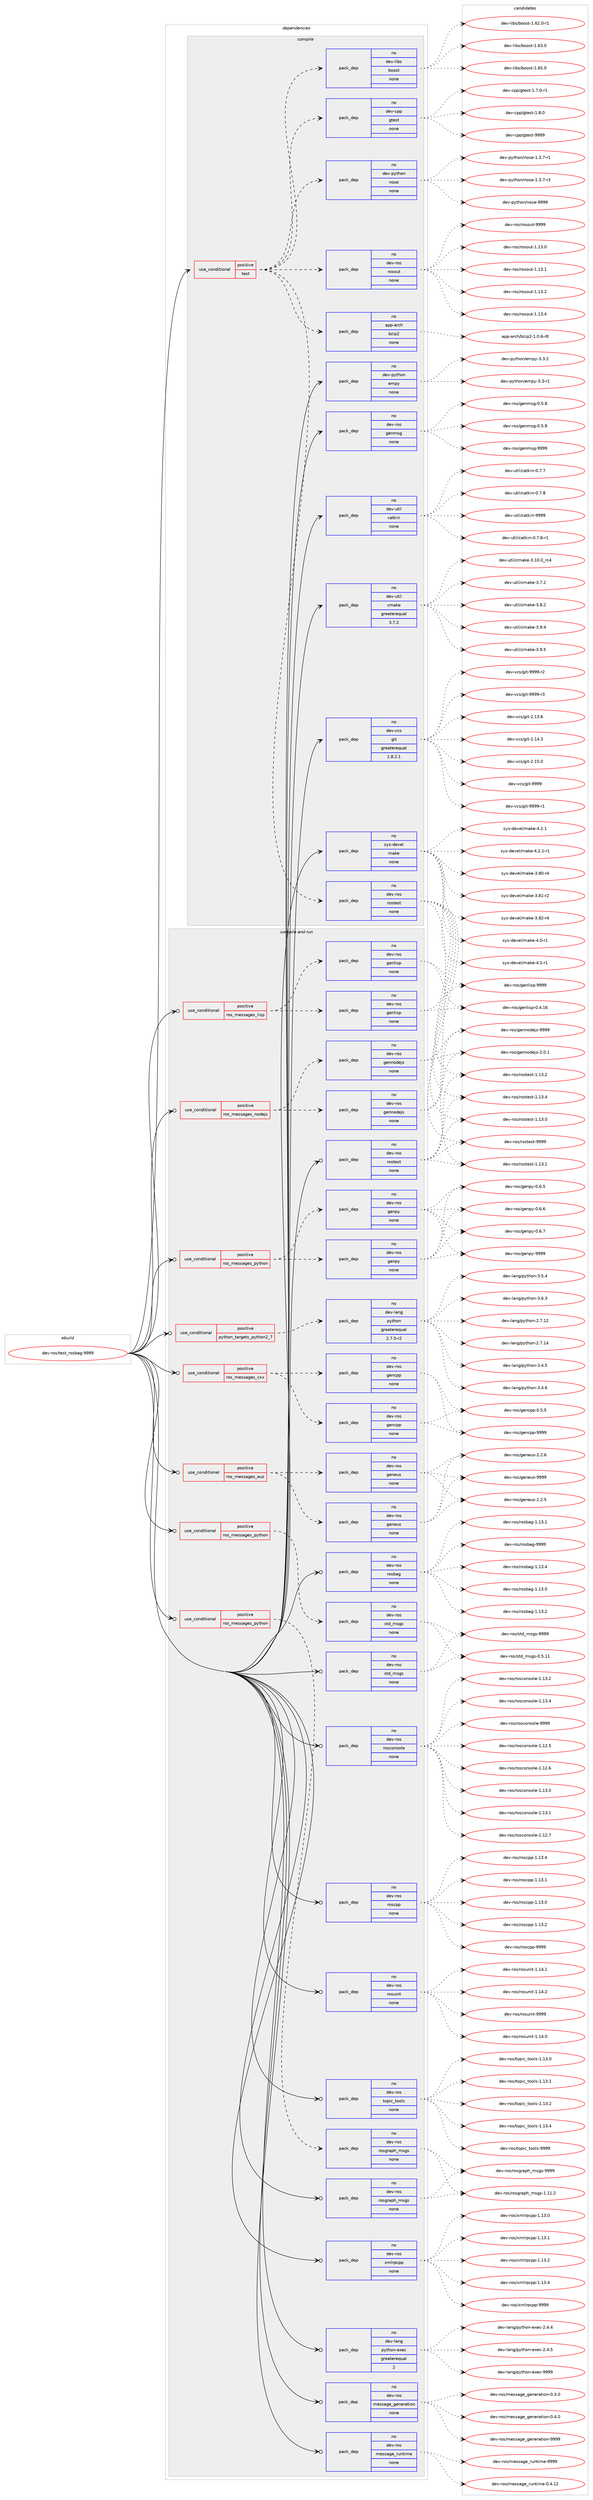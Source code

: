 digraph prolog {

# *************
# Graph options
# *************

newrank=true;
concentrate=true;
compound=true;
graph [rankdir=LR,fontname=Helvetica,fontsize=10,ranksep=1.5];#, ranksep=2.5, nodesep=0.2];
edge  [arrowhead=vee];
node  [fontname=Helvetica,fontsize=10];

# **********
# The ebuild
# **********

subgraph cluster_leftcol {
color=gray;
rank=same;
label=<<i>ebuild</i>>;
id [label="dev-ros/test_rosbag-9999", color=red, width=4, href="../dev-ros/test_rosbag-9999.svg"];
}

# ****************
# The dependencies
# ****************

subgraph cluster_midcol {
color=gray;
label=<<i>dependencies</i>>;
subgraph cluster_compile {
fillcolor="#eeeeee";
style=filled;
label=<<i>compile</i>>;
subgraph cond47487 {
dependency215840 [label=<<TABLE BORDER="0" CELLBORDER="1" CELLSPACING="0" CELLPADDING="4"><TR><TD ROWSPAN="3" CELLPADDING="10">use_conditional</TD></TR><TR><TD>positive</TD></TR><TR><TD>test</TD></TR></TABLE>>, shape=none, color=red];
subgraph pack164363 {
dependency215841 [label=<<TABLE BORDER="0" CELLBORDER="1" CELLSPACING="0" CELLPADDING="4" WIDTH="220"><TR><TD ROWSPAN="6" CELLPADDING="30">pack_dep</TD></TR><TR><TD WIDTH="110">no</TD></TR><TR><TD>dev-libs</TD></TR><TR><TD>boost</TD></TR><TR><TD>none</TD></TR><TR><TD></TD></TR></TABLE>>, shape=none, color=blue];
}
dependency215840:e -> dependency215841:w [weight=20,style="dashed",arrowhead="vee"];
subgraph pack164364 {
dependency215842 [label=<<TABLE BORDER="0" CELLBORDER="1" CELLSPACING="0" CELLPADDING="4" WIDTH="220"><TR><TD ROWSPAN="6" CELLPADDING="30">pack_dep</TD></TR><TR><TD WIDTH="110">no</TD></TR><TR><TD>app-arch</TD></TR><TR><TD>bzip2</TD></TR><TR><TD>none</TD></TR><TR><TD></TD></TR></TABLE>>, shape=none, color=blue];
}
dependency215840:e -> dependency215842:w [weight=20,style="dashed",arrowhead="vee"];
subgraph pack164365 {
dependency215843 [label=<<TABLE BORDER="0" CELLBORDER="1" CELLSPACING="0" CELLPADDING="4" WIDTH="220"><TR><TD ROWSPAN="6" CELLPADDING="30">pack_dep</TD></TR><TR><TD WIDTH="110">no</TD></TR><TR><TD>dev-ros</TD></TR><TR><TD>rosout</TD></TR><TR><TD>none</TD></TR><TR><TD></TD></TR></TABLE>>, shape=none, color=blue];
}
dependency215840:e -> dependency215843:w [weight=20,style="dashed",arrowhead="vee"];
subgraph pack164366 {
dependency215844 [label=<<TABLE BORDER="0" CELLBORDER="1" CELLSPACING="0" CELLPADDING="4" WIDTH="220"><TR><TD ROWSPAN="6" CELLPADDING="30">pack_dep</TD></TR><TR><TD WIDTH="110">no</TD></TR><TR><TD>dev-python</TD></TR><TR><TD>nose</TD></TR><TR><TD>none</TD></TR><TR><TD></TD></TR></TABLE>>, shape=none, color=blue];
}
dependency215840:e -> dependency215844:w [weight=20,style="dashed",arrowhead="vee"];
subgraph pack164367 {
dependency215845 [label=<<TABLE BORDER="0" CELLBORDER="1" CELLSPACING="0" CELLPADDING="4" WIDTH="220"><TR><TD ROWSPAN="6" CELLPADDING="30">pack_dep</TD></TR><TR><TD WIDTH="110">no</TD></TR><TR><TD>dev-ros</TD></TR><TR><TD>rostest</TD></TR><TR><TD>none</TD></TR><TR><TD></TD></TR></TABLE>>, shape=none, color=blue];
}
dependency215840:e -> dependency215845:w [weight=20,style="dashed",arrowhead="vee"];
subgraph pack164368 {
dependency215846 [label=<<TABLE BORDER="0" CELLBORDER="1" CELLSPACING="0" CELLPADDING="4" WIDTH="220"><TR><TD ROWSPAN="6" CELLPADDING="30">pack_dep</TD></TR><TR><TD WIDTH="110">no</TD></TR><TR><TD>dev-cpp</TD></TR><TR><TD>gtest</TD></TR><TR><TD>none</TD></TR><TR><TD></TD></TR></TABLE>>, shape=none, color=blue];
}
dependency215840:e -> dependency215846:w [weight=20,style="dashed",arrowhead="vee"];
}
id:e -> dependency215840:w [weight=20,style="solid",arrowhead="vee"];
subgraph pack164369 {
dependency215847 [label=<<TABLE BORDER="0" CELLBORDER="1" CELLSPACING="0" CELLPADDING="4" WIDTH="220"><TR><TD ROWSPAN="6" CELLPADDING="30">pack_dep</TD></TR><TR><TD WIDTH="110">no</TD></TR><TR><TD>dev-python</TD></TR><TR><TD>empy</TD></TR><TR><TD>none</TD></TR><TR><TD></TD></TR></TABLE>>, shape=none, color=blue];
}
id:e -> dependency215847:w [weight=20,style="solid",arrowhead="vee"];
subgraph pack164370 {
dependency215848 [label=<<TABLE BORDER="0" CELLBORDER="1" CELLSPACING="0" CELLPADDING="4" WIDTH="220"><TR><TD ROWSPAN="6" CELLPADDING="30">pack_dep</TD></TR><TR><TD WIDTH="110">no</TD></TR><TR><TD>dev-ros</TD></TR><TR><TD>genmsg</TD></TR><TR><TD>none</TD></TR><TR><TD></TD></TR></TABLE>>, shape=none, color=blue];
}
id:e -> dependency215848:w [weight=20,style="solid",arrowhead="vee"];
subgraph pack164371 {
dependency215849 [label=<<TABLE BORDER="0" CELLBORDER="1" CELLSPACING="0" CELLPADDING="4" WIDTH="220"><TR><TD ROWSPAN="6" CELLPADDING="30">pack_dep</TD></TR><TR><TD WIDTH="110">no</TD></TR><TR><TD>dev-util</TD></TR><TR><TD>catkin</TD></TR><TR><TD>none</TD></TR><TR><TD></TD></TR></TABLE>>, shape=none, color=blue];
}
id:e -> dependency215849:w [weight=20,style="solid",arrowhead="vee"];
subgraph pack164372 {
dependency215850 [label=<<TABLE BORDER="0" CELLBORDER="1" CELLSPACING="0" CELLPADDING="4" WIDTH="220"><TR><TD ROWSPAN="6" CELLPADDING="30">pack_dep</TD></TR><TR><TD WIDTH="110">no</TD></TR><TR><TD>dev-util</TD></TR><TR><TD>cmake</TD></TR><TR><TD>greaterequal</TD></TR><TR><TD>3.7.2</TD></TR></TABLE>>, shape=none, color=blue];
}
id:e -> dependency215850:w [weight=20,style="solid",arrowhead="vee"];
subgraph pack164373 {
dependency215851 [label=<<TABLE BORDER="0" CELLBORDER="1" CELLSPACING="0" CELLPADDING="4" WIDTH="220"><TR><TD ROWSPAN="6" CELLPADDING="30">pack_dep</TD></TR><TR><TD WIDTH="110">no</TD></TR><TR><TD>dev-vcs</TD></TR><TR><TD>git</TD></TR><TR><TD>greaterequal</TD></TR><TR><TD>1.8.2.1</TD></TR></TABLE>>, shape=none, color=blue];
}
id:e -> dependency215851:w [weight=20,style="solid",arrowhead="vee"];
subgraph pack164374 {
dependency215852 [label=<<TABLE BORDER="0" CELLBORDER="1" CELLSPACING="0" CELLPADDING="4" WIDTH="220"><TR><TD ROWSPAN="6" CELLPADDING="30">pack_dep</TD></TR><TR><TD WIDTH="110">no</TD></TR><TR><TD>sys-devel</TD></TR><TR><TD>make</TD></TR><TR><TD>none</TD></TR><TR><TD></TD></TR></TABLE>>, shape=none, color=blue];
}
id:e -> dependency215852:w [weight=20,style="solid",arrowhead="vee"];
}
subgraph cluster_compileandrun {
fillcolor="#eeeeee";
style=filled;
label=<<i>compile and run</i>>;
subgraph cond47488 {
dependency215853 [label=<<TABLE BORDER="0" CELLBORDER="1" CELLSPACING="0" CELLPADDING="4"><TR><TD ROWSPAN="3" CELLPADDING="10">use_conditional</TD></TR><TR><TD>positive</TD></TR><TR><TD>python_targets_python2_7</TD></TR></TABLE>>, shape=none, color=red];
subgraph pack164375 {
dependency215854 [label=<<TABLE BORDER="0" CELLBORDER="1" CELLSPACING="0" CELLPADDING="4" WIDTH="220"><TR><TD ROWSPAN="6" CELLPADDING="30">pack_dep</TD></TR><TR><TD WIDTH="110">no</TD></TR><TR><TD>dev-lang</TD></TR><TR><TD>python</TD></TR><TR><TD>greaterequal</TD></TR><TR><TD>2.7.5-r2</TD></TR></TABLE>>, shape=none, color=blue];
}
dependency215853:e -> dependency215854:w [weight=20,style="dashed",arrowhead="vee"];
}
id:e -> dependency215853:w [weight=20,style="solid",arrowhead="odotvee"];
subgraph cond47489 {
dependency215855 [label=<<TABLE BORDER="0" CELLBORDER="1" CELLSPACING="0" CELLPADDING="4"><TR><TD ROWSPAN="3" CELLPADDING="10">use_conditional</TD></TR><TR><TD>positive</TD></TR><TR><TD>ros_messages_cxx</TD></TR></TABLE>>, shape=none, color=red];
subgraph pack164376 {
dependency215856 [label=<<TABLE BORDER="0" CELLBORDER="1" CELLSPACING="0" CELLPADDING="4" WIDTH="220"><TR><TD ROWSPAN="6" CELLPADDING="30">pack_dep</TD></TR><TR><TD WIDTH="110">no</TD></TR><TR><TD>dev-ros</TD></TR><TR><TD>gencpp</TD></TR><TR><TD>none</TD></TR><TR><TD></TD></TR></TABLE>>, shape=none, color=blue];
}
dependency215855:e -> dependency215856:w [weight=20,style="dashed",arrowhead="vee"];
subgraph pack164377 {
dependency215857 [label=<<TABLE BORDER="0" CELLBORDER="1" CELLSPACING="0" CELLPADDING="4" WIDTH="220"><TR><TD ROWSPAN="6" CELLPADDING="30">pack_dep</TD></TR><TR><TD WIDTH="110">no</TD></TR><TR><TD>dev-ros</TD></TR><TR><TD>gencpp</TD></TR><TR><TD>none</TD></TR><TR><TD></TD></TR></TABLE>>, shape=none, color=blue];
}
dependency215855:e -> dependency215857:w [weight=20,style="dashed",arrowhead="vee"];
}
id:e -> dependency215855:w [weight=20,style="solid",arrowhead="odotvee"];
subgraph cond47490 {
dependency215858 [label=<<TABLE BORDER="0" CELLBORDER="1" CELLSPACING="0" CELLPADDING="4"><TR><TD ROWSPAN="3" CELLPADDING="10">use_conditional</TD></TR><TR><TD>positive</TD></TR><TR><TD>ros_messages_eus</TD></TR></TABLE>>, shape=none, color=red];
subgraph pack164378 {
dependency215859 [label=<<TABLE BORDER="0" CELLBORDER="1" CELLSPACING="0" CELLPADDING="4" WIDTH="220"><TR><TD ROWSPAN="6" CELLPADDING="30">pack_dep</TD></TR><TR><TD WIDTH="110">no</TD></TR><TR><TD>dev-ros</TD></TR><TR><TD>geneus</TD></TR><TR><TD>none</TD></TR><TR><TD></TD></TR></TABLE>>, shape=none, color=blue];
}
dependency215858:e -> dependency215859:w [weight=20,style="dashed",arrowhead="vee"];
subgraph pack164379 {
dependency215860 [label=<<TABLE BORDER="0" CELLBORDER="1" CELLSPACING="0" CELLPADDING="4" WIDTH="220"><TR><TD ROWSPAN="6" CELLPADDING="30">pack_dep</TD></TR><TR><TD WIDTH="110">no</TD></TR><TR><TD>dev-ros</TD></TR><TR><TD>geneus</TD></TR><TR><TD>none</TD></TR><TR><TD></TD></TR></TABLE>>, shape=none, color=blue];
}
dependency215858:e -> dependency215860:w [weight=20,style="dashed",arrowhead="vee"];
}
id:e -> dependency215858:w [weight=20,style="solid",arrowhead="odotvee"];
subgraph cond47491 {
dependency215861 [label=<<TABLE BORDER="0" CELLBORDER="1" CELLSPACING="0" CELLPADDING="4"><TR><TD ROWSPAN="3" CELLPADDING="10">use_conditional</TD></TR><TR><TD>positive</TD></TR><TR><TD>ros_messages_lisp</TD></TR></TABLE>>, shape=none, color=red];
subgraph pack164380 {
dependency215862 [label=<<TABLE BORDER="0" CELLBORDER="1" CELLSPACING="0" CELLPADDING="4" WIDTH="220"><TR><TD ROWSPAN="6" CELLPADDING="30">pack_dep</TD></TR><TR><TD WIDTH="110">no</TD></TR><TR><TD>dev-ros</TD></TR><TR><TD>genlisp</TD></TR><TR><TD>none</TD></TR><TR><TD></TD></TR></TABLE>>, shape=none, color=blue];
}
dependency215861:e -> dependency215862:w [weight=20,style="dashed",arrowhead="vee"];
subgraph pack164381 {
dependency215863 [label=<<TABLE BORDER="0" CELLBORDER="1" CELLSPACING="0" CELLPADDING="4" WIDTH="220"><TR><TD ROWSPAN="6" CELLPADDING="30">pack_dep</TD></TR><TR><TD WIDTH="110">no</TD></TR><TR><TD>dev-ros</TD></TR><TR><TD>genlisp</TD></TR><TR><TD>none</TD></TR><TR><TD></TD></TR></TABLE>>, shape=none, color=blue];
}
dependency215861:e -> dependency215863:w [weight=20,style="dashed",arrowhead="vee"];
}
id:e -> dependency215861:w [weight=20,style="solid",arrowhead="odotvee"];
subgraph cond47492 {
dependency215864 [label=<<TABLE BORDER="0" CELLBORDER="1" CELLSPACING="0" CELLPADDING="4"><TR><TD ROWSPAN="3" CELLPADDING="10">use_conditional</TD></TR><TR><TD>positive</TD></TR><TR><TD>ros_messages_nodejs</TD></TR></TABLE>>, shape=none, color=red];
subgraph pack164382 {
dependency215865 [label=<<TABLE BORDER="0" CELLBORDER="1" CELLSPACING="0" CELLPADDING="4" WIDTH="220"><TR><TD ROWSPAN="6" CELLPADDING="30">pack_dep</TD></TR><TR><TD WIDTH="110">no</TD></TR><TR><TD>dev-ros</TD></TR><TR><TD>gennodejs</TD></TR><TR><TD>none</TD></TR><TR><TD></TD></TR></TABLE>>, shape=none, color=blue];
}
dependency215864:e -> dependency215865:w [weight=20,style="dashed",arrowhead="vee"];
subgraph pack164383 {
dependency215866 [label=<<TABLE BORDER="0" CELLBORDER="1" CELLSPACING="0" CELLPADDING="4" WIDTH="220"><TR><TD ROWSPAN="6" CELLPADDING="30">pack_dep</TD></TR><TR><TD WIDTH="110">no</TD></TR><TR><TD>dev-ros</TD></TR><TR><TD>gennodejs</TD></TR><TR><TD>none</TD></TR><TR><TD></TD></TR></TABLE>>, shape=none, color=blue];
}
dependency215864:e -> dependency215866:w [weight=20,style="dashed",arrowhead="vee"];
}
id:e -> dependency215864:w [weight=20,style="solid",arrowhead="odotvee"];
subgraph cond47493 {
dependency215867 [label=<<TABLE BORDER="0" CELLBORDER="1" CELLSPACING="0" CELLPADDING="4"><TR><TD ROWSPAN="3" CELLPADDING="10">use_conditional</TD></TR><TR><TD>positive</TD></TR><TR><TD>ros_messages_python</TD></TR></TABLE>>, shape=none, color=red];
subgraph pack164384 {
dependency215868 [label=<<TABLE BORDER="0" CELLBORDER="1" CELLSPACING="0" CELLPADDING="4" WIDTH="220"><TR><TD ROWSPAN="6" CELLPADDING="30">pack_dep</TD></TR><TR><TD WIDTH="110">no</TD></TR><TR><TD>dev-ros</TD></TR><TR><TD>genpy</TD></TR><TR><TD>none</TD></TR><TR><TD></TD></TR></TABLE>>, shape=none, color=blue];
}
dependency215867:e -> dependency215868:w [weight=20,style="dashed",arrowhead="vee"];
subgraph pack164385 {
dependency215869 [label=<<TABLE BORDER="0" CELLBORDER="1" CELLSPACING="0" CELLPADDING="4" WIDTH="220"><TR><TD ROWSPAN="6" CELLPADDING="30">pack_dep</TD></TR><TR><TD WIDTH="110">no</TD></TR><TR><TD>dev-ros</TD></TR><TR><TD>genpy</TD></TR><TR><TD>none</TD></TR><TR><TD></TD></TR></TABLE>>, shape=none, color=blue];
}
dependency215867:e -> dependency215869:w [weight=20,style="dashed",arrowhead="vee"];
}
id:e -> dependency215867:w [weight=20,style="solid",arrowhead="odotvee"];
subgraph cond47494 {
dependency215870 [label=<<TABLE BORDER="0" CELLBORDER="1" CELLSPACING="0" CELLPADDING="4"><TR><TD ROWSPAN="3" CELLPADDING="10">use_conditional</TD></TR><TR><TD>positive</TD></TR><TR><TD>ros_messages_python</TD></TR></TABLE>>, shape=none, color=red];
subgraph pack164386 {
dependency215871 [label=<<TABLE BORDER="0" CELLBORDER="1" CELLSPACING="0" CELLPADDING="4" WIDTH="220"><TR><TD ROWSPAN="6" CELLPADDING="30">pack_dep</TD></TR><TR><TD WIDTH="110">no</TD></TR><TR><TD>dev-ros</TD></TR><TR><TD>rosgraph_msgs</TD></TR><TR><TD>none</TD></TR><TR><TD></TD></TR></TABLE>>, shape=none, color=blue];
}
dependency215870:e -> dependency215871:w [weight=20,style="dashed",arrowhead="vee"];
}
id:e -> dependency215870:w [weight=20,style="solid",arrowhead="odotvee"];
subgraph cond47495 {
dependency215872 [label=<<TABLE BORDER="0" CELLBORDER="1" CELLSPACING="0" CELLPADDING="4"><TR><TD ROWSPAN="3" CELLPADDING="10">use_conditional</TD></TR><TR><TD>positive</TD></TR><TR><TD>ros_messages_python</TD></TR></TABLE>>, shape=none, color=red];
subgraph pack164387 {
dependency215873 [label=<<TABLE BORDER="0" CELLBORDER="1" CELLSPACING="0" CELLPADDING="4" WIDTH="220"><TR><TD ROWSPAN="6" CELLPADDING="30">pack_dep</TD></TR><TR><TD WIDTH="110">no</TD></TR><TR><TD>dev-ros</TD></TR><TR><TD>std_msgs</TD></TR><TR><TD>none</TD></TR><TR><TD></TD></TR></TABLE>>, shape=none, color=blue];
}
dependency215872:e -> dependency215873:w [weight=20,style="dashed",arrowhead="vee"];
}
id:e -> dependency215872:w [weight=20,style="solid",arrowhead="odotvee"];
subgraph pack164388 {
dependency215874 [label=<<TABLE BORDER="0" CELLBORDER="1" CELLSPACING="0" CELLPADDING="4" WIDTH="220"><TR><TD ROWSPAN="6" CELLPADDING="30">pack_dep</TD></TR><TR><TD WIDTH="110">no</TD></TR><TR><TD>dev-lang</TD></TR><TR><TD>python-exec</TD></TR><TR><TD>greaterequal</TD></TR><TR><TD>2</TD></TR></TABLE>>, shape=none, color=blue];
}
id:e -> dependency215874:w [weight=20,style="solid",arrowhead="odotvee"];
subgraph pack164389 {
dependency215875 [label=<<TABLE BORDER="0" CELLBORDER="1" CELLSPACING="0" CELLPADDING="4" WIDTH="220"><TR><TD ROWSPAN="6" CELLPADDING="30">pack_dep</TD></TR><TR><TD WIDTH="110">no</TD></TR><TR><TD>dev-ros</TD></TR><TR><TD>message_generation</TD></TR><TR><TD>none</TD></TR><TR><TD></TD></TR></TABLE>>, shape=none, color=blue];
}
id:e -> dependency215875:w [weight=20,style="solid",arrowhead="odotvee"];
subgraph pack164390 {
dependency215876 [label=<<TABLE BORDER="0" CELLBORDER="1" CELLSPACING="0" CELLPADDING="4" WIDTH="220"><TR><TD ROWSPAN="6" CELLPADDING="30">pack_dep</TD></TR><TR><TD WIDTH="110">no</TD></TR><TR><TD>dev-ros</TD></TR><TR><TD>message_runtime</TD></TR><TR><TD>none</TD></TR><TR><TD></TD></TR></TABLE>>, shape=none, color=blue];
}
id:e -> dependency215876:w [weight=20,style="solid",arrowhead="odotvee"];
subgraph pack164391 {
dependency215877 [label=<<TABLE BORDER="0" CELLBORDER="1" CELLSPACING="0" CELLPADDING="4" WIDTH="220"><TR><TD ROWSPAN="6" CELLPADDING="30">pack_dep</TD></TR><TR><TD WIDTH="110">no</TD></TR><TR><TD>dev-ros</TD></TR><TR><TD>rosbag</TD></TR><TR><TD>none</TD></TR><TR><TD></TD></TR></TABLE>>, shape=none, color=blue];
}
id:e -> dependency215877:w [weight=20,style="solid",arrowhead="odotvee"];
subgraph pack164392 {
dependency215878 [label=<<TABLE BORDER="0" CELLBORDER="1" CELLSPACING="0" CELLPADDING="4" WIDTH="220"><TR><TD ROWSPAN="6" CELLPADDING="30">pack_dep</TD></TR><TR><TD WIDTH="110">no</TD></TR><TR><TD>dev-ros</TD></TR><TR><TD>rosconsole</TD></TR><TR><TD>none</TD></TR><TR><TD></TD></TR></TABLE>>, shape=none, color=blue];
}
id:e -> dependency215878:w [weight=20,style="solid",arrowhead="odotvee"];
subgraph pack164393 {
dependency215879 [label=<<TABLE BORDER="0" CELLBORDER="1" CELLSPACING="0" CELLPADDING="4" WIDTH="220"><TR><TD ROWSPAN="6" CELLPADDING="30">pack_dep</TD></TR><TR><TD WIDTH="110">no</TD></TR><TR><TD>dev-ros</TD></TR><TR><TD>roscpp</TD></TR><TR><TD>none</TD></TR><TR><TD></TD></TR></TABLE>>, shape=none, color=blue];
}
id:e -> dependency215879:w [weight=20,style="solid",arrowhead="odotvee"];
subgraph pack164394 {
dependency215880 [label=<<TABLE BORDER="0" CELLBORDER="1" CELLSPACING="0" CELLPADDING="4" WIDTH="220"><TR><TD ROWSPAN="6" CELLPADDING="30">pack_dep</TD></TR><TR><TD WIDTH="110">no</TD></TR><TR><TD>dev-ros</TD></TR><TR><TD>rosgraph_msgs</TD></TR><TR><TD>none</TD></TR><TR><TD></TD></TR></TABLE>>, shape=none, color=blue];
}
id:e -> dependency215880:w [weight=20,style="solid",arrowhead="odotvee"];
subgraph pack164395 {
dependency215881 [label=<<TABLE BORDER="0" CELLBORDER="1" CELLSPACING="0" CELLPADDING="4" WIDTH="220"><TR><TD ROWSPAN="6" CELLPADDING="30">pack_dep</TD></TR><TR><TD WIDTH="110">no</TD></TR><TR><TD>dev-ros</TD></TR><TR><TD>rostest</TD></TR><TR><TD>none</TD></TR><TR><TD></TD></TR></TABLE>>, shape=none, color=blue];
}
id:e -> dependency215881:w [weight=20,style="solid",arrowhead="odotvee"];
subgraph pack164396 {
dependency215882 [label=<<TABLE BORDER="0" CELLBORDER="1" CELLSPACING="0" CELLPADDING="4" WIDTH="220"><TR><TD ROWSPAN="6" CELLPADDING="30">pack_dep</TD></TR><TR><TD WIDTH="110">no</TD></TR><TR><TD>dev-ros</TD></TR><TR><TD>rosunit</TD></TR><TR><TD>none</TD></TR><TR><TD></TD></TR></TABLE>>, shape=none, color=blue];
}
id:e -> dependency215882:w [weight=20,style="solid",arrowhead="odotvee"];
subgraph pack164397 {
dependency215883 [label=<<TABLE BORDER="0" CELLBORDER="1" CELLSPACING="0" CELLPADDING="4" WIDTH="220"><TR><TD ROWSPAN="6" CELLPADDING="30">pack_dep</TD></TR><TR><TD WIDTH="110">no</TD></TR><TR><TD>dev-ros</TD></TR><TR><TD>std_msgs</TD></TR><TR><TD>none</TD></TR><TR><TD></TD></TR></TABLE>>, shape=none, color=blue];
}
id:e -> dependency215883:w [weight=20,style="solid",arrowhead="odotvee"];
subgraph pack164398 {
dependency215884 [label=<<TABLE BORDER="0" CELLBORDER="1" CELLSPACING="0" CELLPADDING="4" WIDTH="220"><TR><TD ROWSPAN="6" CELLPADDING="30">pack_dep</TD></TR><TR><TD WIDTH="110">no</TD></TR><TR><TD>dev-ros</TD></TR><TR><TD>topic_tools</TD></TR><TR><TD>none</TD></TR><TR><TD></TD></TR></TABLE>>, shape=none, color=blue];
}
id:e -> dependency215884:w [weight=20,style="solid",arrowhead="odotvee"];
subgraph pack164399 {
dependency215885 [label=<<TABLE BORDER="0" CELLBORDER="1" CELLSPACING="0" CELLPADDING="4" WIDTH="220"><TR><TD ROWSPAN="6" CELLPADDING="30">pack_dep</TD></TR><TR><TD WIDTH="110">no</TD></TR><TR><TD>dev-ros</TD></TR><TR><TD>xmlrpcpp</TD></TR><TR><TD>none</TD></TR><TR><TD></TD></TR></TABLE>>, shape=none, color=blue];
}
id:e -> dependency215885:w [weight=20,style="solid",arrowhead="odotvee"];
}
subgraph cluster_run {
fillcolor="#eeeeee";
style=filled;
label=<<i>run</i>>;
}
}

# **************
# The candidates
# **************

subgraph cluster_choices {
rank=same;
color=gray;
label=<<i>candidates</i>>;

subgraph choice164363 {
color=black;
nodesep=1;
choice10010111845108105981154798111111115116454946545046484511449 [label="dev-libs/boost-1.62.0-r1", color=red, width=4,href="../dev-libs/boost-1.62.0-r1.svg"];
choice1001011184510810598115479811111111511645494654514648 [label="dev-libs/boost-1.63.0", color=red, width=4,href="../dev-libs/boost-1.63.0.svg"];
choice1001011184510810598115479811111111511645494654534648 [label="dev-libs/boost-1.65.0", color=red, width=4,href="../dev-libs/boost-1.65.0.svg"];
dependency215841:e -> choice10010111845108105981154798111111115116454946545046484511449:w [style=dotted,weight="100"];
dependency215841:e -> choice1001011184510810598115479811111111511645494654514648:w [style=dotted,weight="100"];
dependency215841:e -> choice1001011184510810598115479811111111511645494654534648:w [style=dotted,weight="100"];
}
subgraph choice164364 {
color=black;
nodesep=1;
choice971121124597114991044798122105112504549464846544511456 [label="app-arch/bzip2-1.0.6-r8", color=red, width=4,href="../app-arch/bzip2-1.0.6-r8.svg"];
dependency215842:e -> choice971121124597114991044798122105112504549464846544511456:w [style=dotted,weight="100"];
}
subgraph choice164365 {
color=black;
nodesep=1;
choice100101118451141111154711411111511111711645494649514648 [label="dev-ros/rosout-1.13.0", color=red, width=4,href="../dev-ros/rosout-1.13.0.svg"];
choice100101118451141111154711411111511111711645494649514649 [label="dev-ros/rosout-1.13.1", color=red, width=4,href="../dev-ros/rosout-1.13.1.svg"];
choice100101118451141111154711411111511111711645494649514650 [label="dev-ros/rosout-1.13.2", color=red, width=4,href="../dev-ros/rosout-1.13.2.svg"];
choice100101118451141111154711411111511111711645494649514652 [label="dev-ros/rosout-1.13.4", color=red, width=4,href="../dev-ros/rosout-1.13.4.svg"];
choice10010111845114111115471141111151111171164557575757 [label="dev-ros/rosout-9999", color=red, width=4,href="../dev-ros/rosout-9999.svg"];
dependency215843:e -> choice100101118451141111154711411111511111711645494649514648:w [style=dotted,weight="100"];
dependency215843:e -> choice100101118451141111154711411111511111711645494649514649:w [style=dotted,weight="100"];
dependency215843:e -> choice100101118451141111154711411111511111711645494649514650:w [style=dotted,weight="100"];
dependency215843:e -> choice100101118451141111154711411111511111711645494649514652:w [style=dotted,weight="100"];
dependency215843:e -> choice10010111845114111115471141111151111171164557575757:w [style=dotted,weight="100"];
}
subgraph choice164366 {
color=black;
nodesep=1;
choice10010111845112121116104111110471101111151014549465146554511449 [label="dev-python/nose-1.3.7-r1", color=red, width=4,href="../dev-python/nose-1.3.7-r1.svg"];
choice10010111845112121116104111110471101111151014549465146554511451 [label="dev-python/nose-1.3.7-r3", color=red, width=4,href="../dev-python/nose-1.3.7-r3.svg"];
choice10010111845112121116104111110471101111151014557575757 [label="dev-python/nose-9999", color=red, width=4,href="../dev-python/nose-9999.svg"];
dependency215844:e -> choice10010111845112121116104111110471101111151014549465146554511449:w [style=dotted,weight="100"];
dependency215844:e -> choice10010111845112121116104111110471101111151014549465146554511451:w [style=dotted,weight="100"];
dependency215844:e -> choice10010111845112121116104111110471101111151014557575757:w [style=dotted,weight="100"];
}
subgraph choice164367 {
color=black;
nodesep=1;
choice100101118451141111154711411111511610111511645494649514648 [label="dev-ros/rostest-1.13.0", color=red, width=4,href="../dev-ros/rostest-1.13.0.svg"];
choice100101118451141111154711411111511610111511645494649514649 [label="dev-ros/rostest-1.13.1", color=red, width=4,href="../dev-ros/rostest-1.13.1.svg"];
choice100101118451141111154711411111511610111511645494649514650 [label="dev-ros/rostest-1.13.2", color=red, width=4,href="../dev-ros/rostest-1.13.2.svg"];
choice100101118451141111154711411111511610111511645494649514652 [label="dev-ros/rostest-1.13.4", color=red, width=4,href="../dev-ros/rostest-1.13.4.svg"];
choice10010111845114111115471141111151161011151164557575757 [label="dev-ros/rostest-9999", color=red, width=4,href="../dev-ros/rostest-9999.svg"];
dependency215845:e -> choice100101118451141111154711411111511610111511645494649514648:w [style=dotted,weight="100"];
dependency215845:e -> choice100101118451141111154711411111511610111511645494649514649:w [style=dotted,weight="100"];
dependency215845:e -> choice100101118451141111154711411111511610111511645494649514650:w [style=dotted,weight="100"];
dependency215845:e -> choice100101118451141111154711411111511610111511645494649514652:w [style=dotted,weight="100"];
dependency215845:e -> choice10010111845114111115471141111151161011151164557575757:w [style=dotted,weight="100"];
}
subgraph choice164368 {
color=black;
nodesep=1;
choice1001011184599112112471031161011151164549465546484511449 [label="dev-cpp/gtest-1.7.0-r1", color=red, width=4,href="../dev-cpp/gtest-1.7.0-r1.svg"];
choice100101118459911211247103116101115116454946564648 [label="dev-cpp/gtest-1.8.0", color=red, width=4,href="../dev-cpp/gtest-1.8.0.svg"];
choice1001011184599112112471031161011151164557575757 [label="dev-cpp/gtest-9999", color=red, width=4,href="../dev-cpp/gtest-9999.svg"];
dependency215846:e -> choice1001011184599112112471031161011151164549465546484511449:w [style=dotted,weight="100"];
dependency215846:e -> choice100101118459911211247103116101115116454946564648:w [style=dotted,weight="100"];
dependency215846:e -> choice1001011184599112112471031161011151164557575757:w [style=dotted,weight="100"];
}
subgraph choice164369 {
color=black;
nodesep=1;
choice1001011184511212111610411111047101109112121455146514511449 [label="dev-python/empy-3.3-r1", color=red, width=4,href="../dev-python/empy-3.3-r1.svg"];
choice1001011184511212111610411111047101109112121455146514650 [label="dev-python/empy-3.3.2", color=red, width=4,href="../dev-python/empy-3.3.2.svg"];
dependency215847:e -> choice1001011184511212111610411111047101109112121455146514511449:w [style=dotted,weight="100"];
dependency215847:e -> choice1001011184511212111610411111047101109112121455146514650:w [style=dotted,weight="100"];
}
subgraph choice164370 {
color=black;
nodesep=1;
choice1001011184511411111547103101110109115103454846534656 [label="dev-ros/genmsg-0.5.8", color=red, width=4,href="../dev-ros/genmsg-0.5.8.svg"];
choice1001011184511411111547103101110109115103454846534657 [label="dev-ros/genmsg-0.5.9", color=red, width=4,href="../dev-ros/genmsg-0.5.9.svg"];
choice10010111845114111115471031011101091151034557575757 [label="dev-ros/genmsg-9999", color=red, width=4,href="../dev-ros/genmsg-9999.svg"];
dependency215848:e -> choice1001011184511411111547103101110109115103454846534656:w [style=dotted,weight="100"];
dependency215848:e -> choice1001011184511411111547103101110109115103454846534657:w [style=dotted,weight="100"];
dependency215848:e -> choice10010111845114111115471031011101091151034557575757:w [style=dotted,weight="100"];
}
subgraph choice164371 {
color=black;
nodesep=1;
choice100101118451171161051084799971161071051104548465546544511449 [label="dev-util/catkin-0.7.6-r1", color=red, width=4,href="../dev-util/catkin-0.7.6-r1.svg"];
choice10010111845117116105108479997116107105110454846554655 [label="dev-util/catkin-0.7.7", color=red, width=4,href="../dev-util/catkin-0.7.7.svg"];
choice10010111845117116105108479997116107105110454846554656 [label="dev-util/catkin-0.7.8", color=red, width=4,href="../dev-util/catkin-0.7.8.svg"];
choice100101118451171161051084799971161071051104557575757 [label="dev-util/catkin-9999", color=red, width=4,href="../dev-util/catkin-9999.svg"];
dependency215849:e -> choice100101118451171161051084799971161071051104548465546544511449:w [style=dotted,weight="100"];
dependency215849:e -> choice10010111845117116105108479997116107105110454846554655:w [style=dotted,weight="100"];
dependency215849:e -> choice10010111845117116105108479997116107105110454846554656:w [style=dotted,weight="100"];
dependency215849:e -> choice100101118451171161051084799971161071051104557575757:w [style=dotted,weight="100"];
}
subgraph choice164372 {
color=black;
nodesep=1;
choice1001011184511711610510847991099710710145514649484648951149952 [label="dev-util/cmake-3.10.0_rc4", color=red, width=4,href="../dev-util/cmake-3.10.0_rc4.svg"];
choice10010111845117116105108479910997107101455146554650 [label="dev-util/cmake-3.7.2", color=red, width=4,href="../dev-util/cmake-3.7.2.svg"];
choice10010111845117116105108479910997107101455146564650 [label="dev-util/cmake-3.8.2", color=red, width=4,href="../dev-util/cmake-3.8.2.svg"];
choice10010111845117116105108479910997107101455146574652 [label="dev-util/cmake-3.9.4", color=red, width=4,href="../dev-util/cmake-3.9.4.svg"];
choice10010111845117116105108479910997107101455146574653 [label="dev-util/cmake-3.9.5", color=red, width=4,href="../dev-util/cmake-3.9.5.svg"];
dependency215850:e -> choice1001011184511711610510847991099710710145514649484648951149952:w [style=dotted,weight="100"];
dependency215850:e -> choice10010111845117116105108479910997107101455146554650:w [style=dotted,weight="100"];
dependency215850:e -> choice10010111845117116105108479910997107101455146564650:w [style=dotted,weight="100"];
dependency215850:e -> choice10010111845117116105108479910997107101455146574652:w [style=dotted,weight="100"];
dependency215850:e -> choice10010111845117116105108479910997107101455146574653:w [style=dotted,weight="100"];
}
subgraph choice164373 {
color=black;
nodesep=1;
choice10010111845118991154710310511645504649514654 [label="dev-vcs/git-2.13.6", color=red, width=4,href="../dev-vcs/git-2.13.6.svg"];
choice10010111845118991154710310511645504649524651 [label="dev-vcs/git-2.14.3", color=red, width=4,href="../dev-vcs/git-2.14.3.svg"];
choice10010111845118991154710310511645504649534648 [label="dev-vcs/git-2.15.0", color=red, width=4,href="../dev-vcs/git-2.15.0.svg"];
choice1001011184511899115471031051164557575757 [label="dev-vcs/git-9999", color=red, width=4,href="../dev-vcs/git-9999.svg"];
choice10010111845118991154710310511645575757574511449 [label="dev-vcs/git-9999-r1", color=red, width=4,href="../dev-vcs/git-9999-r1.svg"];
choice10010111845118991154710310511645575757574511450 [label="dev-vcs/git-9999-r2", color=red, width=4,href="../dev-vcs/git-9999-r2.svg"];
choice10010111845118991154710310511645575757574511451 [label="dev-vcs/git-9999-r3", color=red, width=4,href="../dev-vcs/git-9999-r3.svg"];
dependency215851:e -> choice10010111845118991154710310511645504649514654:w [style=dotted,weight="100"];
dependency215851:e -> choice10010111845118991154710310511645504649524651:w [style=dotted,weight="100"];
dependency215851:e -> choice10010111845118991154710310511645504649534648:w [style=dotted,weight="100"];
dependency215851:e -> choice1001011184511899115471031051164557575757:w [style=dotted,weight="100"];
dependency215851:e -> choice10010111845118991154710310511645575757574511449:w [style=dotted,weight="100"];
dependency215851:e -> choice10010111845118991154710310511645575757574511450:w [style=dotted,weight="100"];
dependency215851:e -> choice10010111845118991154710310511645575757574511451:w [style=dotted,weight="100"];
}
subgraph choice164374 {
color=black;
nodesep=1;
choice11512111545100101118101108471099710710145514656484511452 [label="sys-devel/make-3.80-r4", color=red, width=4,href="../sys-devel/make-3.80-r4.svg"];
choice11512111545100101118101108471099710710145514656494511450 [label="sys-devel/make-3.81-r2", color=red, width=4,href="../sys-devel/make-3.81-r2.svg"];
choice11512111545100101118101108471099710710145514656504511452 [label="sys-devel/make-3.82-r4", color=red, width=4,href="../sys-devel/make-3.82-r4.svg"];
choice115121115451001011181011084710997107101455246484511449 [label="sys-devel/make-4.0-r1", color=red, width=4,href="../sys-devel/make-4.0-r1.svg"];
choice115121115451001011181011084710997107101455246494511449 [label="sys-devel/make-4.1-r1", color=red, width=4,href="../sys-devel/make-4.1-r1.svg"];
choice115121115451001011181011084710997107101455246504649 [label="sys-devel/make-4.2.1", color=red, width=4,href="../sys-devel/make-4.2.1.svg"];
choice1151211154510010111810110847109971071014552465046494511449 [label="sys-devel/make-4.2.1-r1", color=red, width=4,href="../sys-devel/make-4.2.1-r1.svg"];
dependency215852:e -> choice11512111545100101118101108471099710710145514656484511452:w [style=dotted,weight="100"];
dependency215852:e -> choice11512111545100101118101108471099710710145514656494511450:w [style=dotted,weight="100"];
dependency215852:e -> choice11512111545100101118101108471099710710145514656504511452:w [style=dotted,weight="100"];
dependency215852:e -> choice115121115451001011181011084710997107101455246484511449:w [style=dotted,weight="100"];
dependency215852:e -> choice115121115451001011181011084710997107101455246494511449:w [style=dotted,weight="100"];
dependency215852:e -> choice115121115451001011181011084710997107101455246504649:w [style=dotted,weight="100"];
dependency215852:e -> choice1151211154510010111810110847109971071014552465046494511449:w [style=dotted,weight="100"];
}
subgraph choice164375 {
color=black;
nodesep=1;
choice10010111845108971101034711212111610411111045504655464950 [label="dev-lang/python-2.7.12", color=red, width=4,href="../dev-lang/python-2.7.12.svg"];
choice10010111845108971101034711212111610411111045504655464952 [label="dev-lang/python-2.7.14", color=red, width=4,href="../dev-lang/python-2.7.14.svg"];
choice100101118451089711010347112121116104111110455146524653 [label="dev-lang/python-3.4.5", color=red, width=4,href="../dev-lang/python-3.4.5.svg"];
choice100101118451089711010347112121116104111110455146524654 [label="dev-lang/python-3.4.6", color=red, width=4,href="../dev-lang/python-3.4.6.svg"];
choice100101118451089711010347112121116104111110455146534652 [label="dev-lang/python-3.5.4", color=red, width=4,href="../dev-lang/python-3.5.4.svg"];
choice100101118451089711010347112121116104111110455146544651 [label="dev-lang/python-3.6.3", color=red, width=4,href="../dev-lang/python-3.6.3.svg"];
dependency215854:e -> choice10010111845108971101034711212111610411111045504655464950:w [style=dotted,weight="100"];
dependency215854:e -> choice10010111845108971101034711212111610411111045504655464952:w [style=dotted,weight="100"];
dependency215854:e -> choice100101118451089711010347112121116104111110455146524653:w [style=dotted,weight="100"];
dependency215854:e -> choice100101118451089711010347112121116104111110455146524654:w [style=dotted,weight="100"];
dependency215854:e -> choice100101118451089711010347112121116104111110455146534652:w [style=dotted,weight="100"];
dependency215854:e -> choice100101118451089711010347112121116104111110455146544651:w [style=dotted,weight="100"];
}
subgraph choice164376 {
color=black;
nodesep=1;
choice100101118451141111154710310111099112112454846534653 [label="dev-ros/gencpp-0.5.5", color=red, width=4,href="../dev-ros/gencpp-0.5.5.svg"];
choice1001011184511411111547103101110991121124557575757 [label="dev-ros/gencpp-9999", color=red, width=4,href="../dev-ros/gencpp-9999.svg"];
dependency215856:e -> choice100101118451141111154710310111099112112454846534653:w [style=dotted,weight="100"];
dependency215856:e -> choice1001011184511411111547103101110991121124557575757:w [style=dotted,weight="100"];
}
subgraph choice164377 {
color=black;
nodesep=1;
choice100101118451141111154710310111099112112454846534653 [label="dev-ros/gencpp-0.5.5", color=red, width=4,href="../dev-ros/gencpp-0.5.5.svg"];
choice1001011184511411111547103101110991121124557575757 [label="dev-ros/gencpp-9999", color=red, width=4,href="../dev-ros/gencpp-9999.svg"];
dependency215857:e -> choice100101118451141111154710310111099112112454846534653:w [style=dotted,weight="100"];
dependency215857:e -> choice1001011184511411111547103101110991121124557575757:w [style=dotted,weight="100"];
}
subgraph choice164378 {
color=black;
nodesep=1;
choice1001011184511411111547103101110101117115455046504653 [label="dev-ros/geneus-2.2.5", color=red, width=4,href="../dev-ros/geneus-2.2.5.svg"];
choice1001011184511411111547103101110101117115455046504654 [label="dev-ros/geneus-2.2.6", color=red, width=4,href="../dev-ros/geneus-2.2.6.svg"];
choice10010111845114111115471031011101011171154557575757 [label="dev-ros/geneus-9999", color=red, width=4,href="../dev-ros/geneus-9999.svg"];
dependency215859:e -> choice1001011184511411111547103101110101117115455046504653:w [style=dotted,weight="100"];
dependency215859:e -> choice1001011184511411111547103101110101117115455046504654:w [style=dotted,weight="100"];
dependency215859:e -> choice10010111845114111115471031011101011171154557575757:w [style=dotted,weight="100"];
}
subgraph choice164379 {
color=black;
nodesep=1;
choice1001011184511411111547103101110101117115455046504653 [label="dev-ros/geneus-2.2.5", color=red, width=4,href="../dev-ros/geneus-2.2.5.svg"];
choice1001011184511411111547103101110101117115455046504654 [label="dev-ros/geneus-2.2.6", color=red, width=4,href="../dev-ros/geneus-2.2.6.svg"];
choice10010111845114111115471031011101011171154557575757 [label="dev-ros/geneus-9999", color=red, width=4,href="../dev-ros/geneus-9999.svg"];
dependency215860:e -> choice1001011184511411111547103101110101117115455046504653:w [style=dotted,weight="100"];
dependency215860:e -> choice1001011184511411111547103101110101117115455046504654:w [style=dotted,weight="100"];
dependency215860:e -> choice10010111845114111115471031011101011171154557575757:w [style=dotted,weight="100"];
}
subgraph choice164380 {
color=black;
nodesep=1;
choice100101118451141111154710310111010810511511245484652464954 [label="dev-ros/genlisp-0.4.16", color=red, width=4,href="../dev-ros/genlisp-0.4.16.svg"];
choice10010111845114111115471031011101081051151124557575757 [label="dev-ros/genlisp-9999", color=red, width=4,href="../dev-ros/genlisp-9999.svg"];
dependency215862:e -> choice100101118451141111154710310111010810511511245484652464954:w [style=dotted,weight="100"];
dependency215862:e -> choice10010111845114111115471031011101081051151124557575757:w [style=dotted,weight="100"];
}
subgraph choice164381 {
color=black;
nodesep=1;
choice100101118451141111154710310111010810511511245484652464954 [label="dev-ros/genlisp-0.4.16", color=red, width=4,href="../dev-ros/genlisp-0.4.16.svg"];
choice10010111845114111115471031011101081051151124557575757 [label="dev-ros/genlisp-9999", color=red, width=4,href="../dev-ros/genlisp-9999.svg"];
dependency215863:e -> choice100101118451141111154710310111010810511511245484652464954:w [style=dotted,weight="100"];
dependency215863:e -> choice10010111845114111115471031011101081051151124557575757:w [style=dotted,weight="100"];
}
subgraph choice164382 {
color=black;
nodesep=1;
choice1001011184511411111547103101110110111100101106115455046484649 [label="dev-ros/gennodejs-2.0.1", color=red, width=4,href="../dev-ros/gennodejs-2.0.1.svg"];
choice10010111845114111115471031011101101111001011061154557575757 [label="dev-ros/gennodejs-9999", color=red, width=4,href="../dev-ros/gennodejs-9999.svg"];
dependency215865:e -> choice1001011184511411111547103101110110111100101106115455046484649:w [style=dotted,weight="100"];
dependency215865:e -> choice10010111845114111115471031011101101111001011061154557575757:w [style=dotted,weight="100"];
}
subgraph choice164383 {
color=black;
nodesep=1;
choice1001011184511411111547103101110110111100101106115455046484649 [label="dev-ros/gennodejs-2.0.1", color=red, width=4,href="../dev-ros/gennodejs-2.0.1.svg"];
choice10010111845114111115471031011101101111001011061154557575757 [label="dev-ros/gennodejs-9999", color=red, width=4,href="../dev-ros/gennodejs-9999.svg"];
dependency215866:e -> choice1001011184511411111547103101110110111100101106115455046484649:w [style=dotted,weight="100"];
dependency215866:e -> choice10010111845114111115471031011101101111001011061154557575757:w [style=dotted,weight="100"];
}
subgraph choice164384 {
color=black;
nodesep=1;
choice1001011184511411111547103101110112121454846544653 [label="dev-ros/genpy-0.6.5", color=red, width=4,href="../dev-ros/genpy-0.6.5.svg"];
choice1001011184511411111547103101110112121454846544654 [label="dev-ros/genpy-0.6.6", color=red, width=4,href="../dev-ros/genpy-0.6.6.svg"];
choice1001011184511411111547103101110112121454846544655 [label="dev-ros/genpy-0.6.7", color=red, width=4,href="../dev-ros/genpy-0.6.7.svg"];
choice10010111845114111115471031011101121214557575757 [label="dev-ros/genpy-9999", color=red, width=4,href="../dev-ros/genpy-9999.svg"];
dependency215868:e -> choice1001011184511411111547103101110112121454846544653:w [style=dotted,weight="100"];
dependency215868:e -> choice1001011184511411111547103101110112121454846544654:w [style=dotted,weight="100"];
dependency215868:e -> choice1001011184511411111547103101110112121454846544655:w [style=dotted,weight="100"];
dependency215868:e -> choice10010111845114111115471031011101121214557575757:w [style=dotted,weight="100"];
}
subgraph choice164385 {
color=black;
nodesep=1;
choice1001011184511411111547103101110112121454846544653 [label="dev-ros/genpy-0.6.5", color=red, width=4,href="../dev-ros/genpy-0.6.5.svg"];
choice1001011184511411111547103101110112121454846544654 [label="dev-ros/genpy-0.6.6", color=red, width=4,href="../dev-ros/genpy-0.6.6.svg"];
choice1001011184511411111547103101110112121454846544655 [label="dev-ros/genpy-0.6.7", color=red, width=4,href="../dev-ros/genpy-0.6.7.svg"];
choice10010111845114111115471031011101121214557575757 [label="dev-ros/genpy-9999", color=red, width=4,href="../dev-ros/genpy-9999.svg"];
dependency215869:e -> choice1001011184511411111547103101110112121454846544653:w [style=dotted,weight="100"];
dependency215869:e -> choice1001011184511411111547103101110112121454846544654:w [style=dotted,weight="100"];
dependency215869:e -> choice1001011184511411111547103101110112121454846544655:w [style=dotted,weight="100"];
dependency215869:e -> choice10010111845114111115471031011101121214557575757:w [style=dotted,weight="100"];
}
subgraph choice164386 {
color=black;
nodesep=1;
choice1001011184511411111547114111115103114971121049510911510311545494649494650 [label="dev-ros/rosgraph_msgs-1.11.2", color=red, width=4,href="../dev-ros/rosgraph_msgs-1.11.2.svg"];
choice100101118451141111154711411111510311497112104951091151031154557575757 [label="dev-ros/rosgraph_msgs-9999", color=red, width=4,href="../dev-ros/rosgraph_msgs-9999.svg"];
dependency215871:e -> choice1001011184511411111547114111115103114971121049510911510311545494649494650:w [style=dotted,weight="100"];
dependency215871:e -> choice100101118451141111154711411111510311497112104951091151031154557575757:w [style=dotted,weight="100"];
}
subgraph choice164387 {
color=black;
nodesep=1;
choice10010111845114111115471151161009510911510311545484653464949 [label="dev-ros/std_msgs-0.5.11", color=red, width=4,href="../dev-ros/std_msgs-0.5.11.svg"];
choice1001011184511411111547115116100951091151031154557575757 [label="dev-ros/std_msgs-9999", color=red, width=4,href="../dev-ros/std_msgs-9999.svg"];
dependency215873:e -> choice10010111845114111115471151161009510911510311545484653464949:w [style=dotted,weight="100"];
dependency215873:e -> choice1001011184511411111547115116100951091151031154557575757:w [style=dotted,weight="100"];
}
subgraph choice164388 {
color=black;
nodesep=1;
choice1001011184510897110103471121211161041111104510112010199455046524652 [label="dev-lang/python-exec-2.4.4", color=red, width=4,href="../dev-lang/python-exec-2.4.4.svg"];
choice1001011184510897110103471121211161041111104510112010199455046524653 [label="dev-lang/python-exec-2.4.5", color=red, width=4,href="../dev-lang/python-exec-2.4.5.svg"];
choice10010111845108971101034711212111610411111045101120101994557575757 [label="dev-lang/python-exec-9999", color=red, width=4,href="../dev-lang/python-exec-9999.svg"];
dependency215874:e -> choice1001011184510897110103471121211161041111104510112010199455046524652:w [style=dotted,weight="100"];
dependency215874:e -> choice1001011184510897110103471121211161041111104510112010199455046524653:w [style=dotted,weight="100"];
dependency215874:e -> choice10010111845108971101034711212111610411111045101120101994557575757:w [style=dotted,weight="100"];
}
subgraph choice164389 {
color=black;
nodesep=1;
choice1001011184511411111547109101115115971031019510310111010111497116105111110454846514648 [label="dev-ros/message_generation-0.3.0", color=red, width=4,href="../dev-ros/message_generation-0.3.0.svg"];
choice1001011184511411111547109101115115971031019510310111010111497116105111110454846524648 [label="dev-ros/message_generation-0.4.0", color=red, width=4,href="../dev-ros/message_generation-0.4.0.svg"];
choice10010111845114111115471091011151159710310195103101110101114971161051111104557575757 [label="dev-ros/message_generation-9999", color=red, width=4,href="../dev-ros/message_generation-9999.svg"];
dependency215875:e -> choice1001011184511411111547109101115115971031019510310111010111497116105111110454846514648:w [style=dotted,weight="100"];
dependency215875:e -> choice1001011184511411111547109101115115971031019510310111010111497116105111110454846524648:w [style=dotted,weight="100"];
dependency215875:e -> choice10010111845114111115471091011151159710310195103101110101114971161051111104557575757:w [style=dotted,weight="100"];
}
subgraph choice164390 {
color=black;
nodesep=1;
choice1001011184511411111547109101115115971031019511411711011610510910145484652464950 [label="dev-ros/message_runtime-0.4.12", color=red, width=4,href="../dev-ros/message_runtime-0.4.12.svg"];
choice100101118451141111154710910111511597103101951141171101161051091014557575757 [label="dev-ros/message_runtime-9999", color=red, width=4,href="../dev-ros/message_runtime-9999.svg"];
dependency215876:e -> choice1001011184511411111547109101115115971031019511411711011610510910145484652464950:w [style=dotted,weight="100"];
dependency215876:e -> choice100101118451141111154710910111511597103101951141171101161051091014557575757:w [style=dotted,weight="100"];
}
subgraph choice164391 {
color=black;
nodesep=1;
choice1001011184511411111547114111115989710345494649514648 [label="dev-ros/rosbag-1.13.0", color=red, width=4,href="../dev-ros/rosbag-1.13.0.svg"];
choice1001011184511411111547114111115989710345494649514649 [label="dev-ros/rosbag-1.13.1", color=red, width=4,href="../dev-ros/rosbag-1.13.1.svg"];
choice1001011184511411111547114111115989710345494649514650 [label="dev-ros/rosbag-1.13.2", color=red, width=4,href="../dev-ros/rosbag-1.13.2.svg"];
choice1001011184511411111547114111115989710345494649514652 [label="dev-ros/rosbag-1.13.4", color=red, width=4,href="../dev-ros/rosbag-1.13.4.svg"];
choice100101118451141111154711411111598971034557575757 [label="dev-ros/rosbag-9999", color=red, width=4,href="../dev-ros/rosbag-9999.svg"];
dependency215877:e -> choice1001011184511411111547114111115989710345494649514648:w [style=dotted,weight="100"];
dependency215877:e -> choice1001011184511411111547114111115989710345494649514649:w [style=dotted,weight="100"];
dependency215877:e -> choice1001011184511411111547114111115989710345494649514650:w [style=dotted,weight="100"];
dependency215877:e -> choice1001011184511411111547114111115989710345494649514652:w [style=dotted,weight="100"];
dependency215877:e -> choice100101118451141111154711411111598971034557575757:w [style=dotted,weight="100"];
}
subgraph choice164392 {
color=black;
nodesep=1;
choice10010111845114111115471141111159911111011511110810145494649504653 [label="dev-ros/rosconsole-1.12.5", color=red, width=4,href="../dev-ros/rosconsole-1.12.5.svg"];
choice10010111845114111115471141111159911111011511110810145494649504654 [label="dev-ros/rosconsole-1.12.6", color=red, width=4,href="../dev-ros/rosconsole-1.12.6.svg"];
choice10010111845114111115471141111159911111011511110810145494649504655 [label="dev-ros/rosconsole-1.12.7", color=red, width=4,href="../dev-ros/rosconsole-1.12.7.svg"];
choice10010111845114111115471141111159911111011511110810145494649514648 [label="dev-ros/rosconsole-1.13.0", color=red, width=4,href="../dev-ros/rosconsole-1.13.0.svg"];
choice10010111845114111115471141111159911111011511110810145494649514649 [label="dev-ros/rosconsole-1.13.1", color=red, width=4,href="../dev-ros/rosconsole-1.13.1.svg"];
choice10010111845114111115471141111159911111011511110810145494649514650 [label="dev-ros/rosconsole-1.13.2", color=red, width=4,href="../dev-ros/rosconsole-1.13.2.svg"];
choice10010111845114111115471141111159911111011511110810145494649514652 [label="dev-ros/rosconsole-1.13.4", color=red, width=4,href="../dev-ros/rosconsole-1.13.4.svg"];
choice1001011184511411111547114111115991111101151111081014557575757 [label="dev-ros/rosconsole-9999", color=red, width=4,href="../dev-ros/rosconsole-9999.svg"];
dependency215878:e -> choice10010111845114111115471141111159911111011511110810145494649504653:w [style=dotted,weight="100"];
dependency215878:e -> choice10010111845114111115471141111159911111011511110810145494649504654:w [style=dotted,weight="100"];
dependency215878:e -> choice10010111845114111115471141111159911111011511110810145494649504655:w [style=dotted,weight="100"];
dependency215878:e -> choice10010111845114111115471141111159911111011511110810145494649514648:w [style=dotted,weight="100"];
dependency215878:e -> choice10010111845114111115471141111159911111011511110810145494649514649:w [style=dotted,weight="100"];
dependency215878:e -> choice10010111845114111115471141111159911111011511110810145494649514650:w [style=dotted,weight="100"];
dependency215878:e -> choice10010111845114111115471141111159911111011511110810145494649514652:w [style=dotted,weight="100"];
dependency215878:e -> choice1001011184511411111547114111115991111101151111081014557575757:w [style=dotted,weight="100"];
}
subgraph choice164393 {
color=black;
nodesep=1;
choice10010111845114111115471141111159911211245494649514648 [label="dev-ros/roscpp-1.13.0", color=red, width=4,href="../dev-ros/roscpp-1.13.0.svg"];
choice10010111845114111115471141111159911211245494649514649 [label="dev-ros/roscpp-1.13.1", color=red, width=4,href="../dev-ros/roscpp-1.13.1.svg"];
choice10010111845114111115471141111159911211245494649514650 [label="dev-ros/roscpp-1.13.2", color=red, width=4,href="../dev-ros/roscpp-1.13.2.svg"];
choice10010111845114111115471141111159911211245494649514652 [label="dev-ros/roscpp-1.13.4", color=red, width=4,href="../dev-ros/roscpp-1.13.4.svg"];
choice1001011184511411111547114111115991121124557575757 [label="dev-ros/roscpp-9999", color=red, width=4,href="../dev-ros/roscpp-9999.svg"];
dependency215879:e -> choice10010111845114111115471141111159911211245494649514648:w [style=dotted,weight="100"];
dependency215879:e -> choice10010111845114111115471141111159911211245494649514649:w [style=dotted,weight="100"];
dependency215879:e -> choice10010111845114111115471141111159911211245494649514650:w [style=dotted,weight="100"];
dependency215879:e -> choice10010111845114111115471141111159911211245494649514652:w [style=dotted,weight="100"];
dependency215879:e -> choice1001011184511411111547114111115991121124557575757:w [style=dotted,weight="100"];
}
subgraph choice164394 {
color=black;
nodesep=1;
choice1001011184511411111547114111115103114971121049510911510311545494649494650 [label="dev-ros/rosgraph_msgs-1.11.2", color=red, width=4,href="../dev-ros/rosgraph_msgs-1.11.2.svg"];
choice100101118451141111154711411111510311497112104951091151031154557575757 [label="dev-ros/rosgraph_msgs-9999", color=red, width=4,href="../dev-ros/rosgraph_msgs-9999.svg"];
dependency215880:e -> choice1001011184511411111547114111115103114971121049510911510311545494649494650:w [style=dotted,weight="100"];
dependency215880:e -> choice100101118451141111154711411111510311497112104951091151031154557575757:w [style=dotted,weight="100"];
}
subgraph choice164395 {
color=black;
nodesep=1;
choice100101118451141111154711411111511610111511645494649514648 [label="dev-ros/rostest-1.13.0", color=red, width=4,href="../dev-ros/rostest-1.13.0.svg"];
choice100101118451141111154711411111511610111511645494649514649 [label="dev-ros/rostest-1.13.1", color=red, width=4,href="../dev-ros/rostest-1.13.1.svg"];
choice100101118451141111154711411111511610111511645494649514650 [label="dev-ros/rostest-1.13.2", color=red, width=4,href="../dev-ros/rostest-1.13.2.svg"];
choice100101118451141111154711411111511610111511645494649514652 [label="dev-ros/rostest-1.13.4", color=red, width=4,href="../dev-ros/rostest-1.13.4.svg"];
choice10010111845114111115471141111151161011151164557575757 [label="dev-ros/rostest-9999", color=red, width=4,href="../dev-ros/rostest-9999.svg"];
dependency215881:e -> choice100101118451141111154711411111511610111511645494649514648:w [style=dotted,weight="100"];
dependency215881:e -> choice100101118451141111154711411111511610111511645494649514649:w [style=dotted,weight="100"];
dependency215881:e -> choice100101118451141111154711411111511610111511645494649514650:w [style=dotted,weight="100"];
dependency215881:e -> choice100101118451141111154711411111511610111511645494649514652:w [style=dotted,weight="100"];
dependency215881:e -> choice10010111845114111115471141111151161011151164557575757:w [style=dotted,weight="100"];
}
subgraph choice164396 {
color=black;
nodesep=1;
choice100101118451141111154711411111511711010511645494649524648 [label="dev-ros/rosunit-1.14.0", color=red, width=4,href="../dev-ros/rosunit-1.14.0.svg"];
choice100101118451141111154711411111511711010511645494649524649 [label="dev-ros/rosunit-1.14.1", color=red, width=4,href="../dev-ros/rosunit-1.14.1.svg"];
choice100101118451141111154711411111511711010511645494649524650 [label="dev-ros/rosunit-1.14.2", color=red, width=4,href="../dev-ros/rosunit-1.14.2.svg"];
choice10010111845114111115471141111151171101051164557575757 [label="dev-ros/rosunit-9999", color=red, width=4,href="../dev-ros/rosunit-9999.svg"];
dependency215882:e -> choice100101118451141111154711411111511711010511645494649524648:w [style=dotted,weight="100"];
dependency215882:e -> choice100101118451141111154711411111511711010511645494649524649:w [style=dotted,weight="100"];
dependency215882:e -> choice100101118451141111154711411111511711010511645494649524650:w [style=dotted,weight="100"];
dependency215882:e -> choice10010111845114111115471141111151171101051164557575757:w [style=dotted,weight="100"];
}
subgraph choice164397 {
color=black;
nodesep=1;
choice10010111845114111115471151161009510911510311545484653464949 [label="dev-ros/std_msgs-0.5.11", color=red, width=4,href="../dev-ros/std_msgs-0.5.11.svg"];
choice1001011184511411111547115116100951091151031154557575757 [label="dev-ros/std_msgs-9999", color=red, width=4,href="../dev-ros/std_msgs-9999.svg"];
dependency215883:e -> choice10010111845114111115471151161009510911510311545484653464949:w [style=dotted,weight="100"];
dependency215883:e -> choice1001011184511411111547115116100951091151031154557575757:w [style=dotted,weight="100"];
}
subgraph choice164398 {
color=black;
nodesep=1;
choice1001011184511411111547116111112105999511611111110811545494649514648 [label="dev-ros/topic_tools-1.13.0", color=red, width=4,href="../dev-ros/topic_tools-1.13.0.svg"];
choice1001011184511411111547116111112105999511611111110811545494649514649 [label="dev-ros/topic_tools-1.13.1", color=red, width=4,href="../dev-ros/topic_tools-1.13.1.svg"];
choice1001011184511411111547116111112105999511611111110811545494649514650 [label="dev-ros/topic_tools-1.13.2", color=red, width=4,href="../dev-ros/topic_tools-1.13.2.svg"];
choice1001011184511411111547116111112105999511611111110811545494649514652 [label="dev-ros/topic_tools-1.13.4", color=red, width=4,href="../dev-ros/topic_tools-1.13.4.svg"];
choice100101118451141111154711611111210599951161111111081154557575757 [label="dev-ros/topic_tools-9999", color=red, width=4,href="../dev-ros/topic_tools-9999.svg"];
dependency215884:e -> choice1001011184511411111547116111112105999511611111110811545494649514648:w [style=dotted,weight="100"];
dependency215884:e -> choice1001011184511411111547116111112105999511611111110811545494649514649:w [style=dotted,weight="100"];
dependency215884:e -> choice1001011184511411111547116111112105999511611111110811545494649514650:w [style=dotted,weight="100"];
dependency215884:e -> choice1001011184511411111547116111112105999511611111110811545494649514652:w [style=dotted,weight="100"];
dependency215884:e -> choice100101118451141111154711611111210599951161111111081154557575757:w [style=dotted,weight="100"];
}
subgraph choice164399 {
color=black;
nodesep=1;
choice10010111845114111115471201091081141129911211245494649514648 [label="dev-ros/xmlrpcpp-1.13.0", color=red, width=4,href="../dev-ros/xmlrpcpp-1.13.0.svg"];
choice10010111845114111115471201091081141129911211245494649514649 [label="dev-ros/xmlrpcpp-1.13.1", color=red, width=4,href="../dev-ros/xmlrpcpp-1.13.1.svg"];
choice10010111845114111115471201091081141129911211245494649514650 [label="dev-ros/xmlrpcpp-1.13.2", color=red, width=4,href="../dev-ros/xmlrpcpp-1.13.2.svg"];
choice10010111845114111115471201091081141129911211245494649514652 [label="dev-ros/xmlrpcpp-1.13.4", color=red, width=4,href="../dev-ros/xmlrpcpp-1.13.4.svg"];
choice1001011184511411111547120109108114112991121124557575757 [label="dev-ros/xmlrpcpp-9999", color=red, width=4,href="../dev-ros/xmlrpcpp-9999.svg"];
dependency215885:e -> choice10010111845114111115471201091081141129911211245494649514648:w [style=dotted,weight="100"];
dependency215885:e -> choice10010111845114111115471201091081141129911211245494649514649:w [style=dotted,weight="100"];
dependency215885:e -> choice10010111845114111115471201091081141129911211245494649514650:w [style=dotted,weight="100"];
dependency215885:e -> choice10010111845114111115471201091081141129911211245494649514652:w [style=dotted,weight="100"];
dependency215885:e -> choice1001011184511411111547120109108114112991121124557575757:w [style=dotted,weight="100"];
}
}

}
